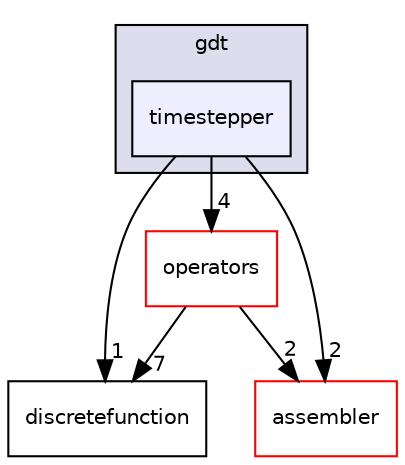 digraph "timestepper" {
  compound=true
  node [ fontsize="10", fontname="Helvetica"];
  edge [ labelfontsize="10", labelfontname="Helvetica"];
  subgraph clusterdir_34906b46abd2322068aa0195bd244708 {
    graph [ bgcolor="#ddddee", pencolor="black", label="gdt" fontname="Helvetica", fontsize="10", URL="dir_34906b46abd2322068aa0195bd244708.html"]
  dir_af7047e8b8f103b627ea592a78989197 [shape=box, label="timestepper", style="filled", fillcolor="#eeeeff", pencolor="black", URL="dir_af7047e8b8f103b627ea592a78989197.html"];
  }
  dir_e555b9af892587a8ff0beb600029e8f8 [shape=box label="discretefunction" URL="dir_e555b9af892587a8ff0beb600029e8f8.html"];
  dir_8eae17099f455a1cfbd2c25e13098b8a [shape=box label="operators" fillcolor="white" style="filled" color="red" URL="dir_8eae17099f455a1cfbd2c25e13098b8a.html"];
  dir_4c554f9d783d63f5e41bbf46d8f2008d [shape=box label="assembler" fillcolor="white" style="filled" color="red" URL="dir_4c554f9d783d63f5e41bbf46d8f2008d.html"];
  dir_8eae17099f455a1cfbd2c25e13098b8a->dir_e555b9af892587a8ff0beb600029e8f8 [headlabel="7", labeldistance=1.5 headhref="dir_000005_000022.html"];
  dir_8eae17099f455a1cfbd2c25e13098b8a->dir_4c554f9d783d63f5e41bbf46d8f2008d [headlabel="2", labeldistance=1.5 headhref="dir_000005_000012.html"];
  dir_af7047e8b8f103b627ea592a78989197->dir_e555b9af892587a8ff0beb600029e8f8 [headlabel="1", labeldistance=1.5 headhref="dir_000004_000022.html"];
  dir_af7047e8b8f103b627ea592a78989197->dir_8eae17099f455a1cfbd2c25e13098b8a [headlabel="4", labeldistance=1.5 headhref="dir_000004_000005.html"];
  dir_af7047e8b8f103b627ea592a78989197->dir_4c554f9d783d63f5e41bbf46d8f2008d [headlabel="2", labeldistance=1.5 headhref="dir_000004_000012.html"];
}
